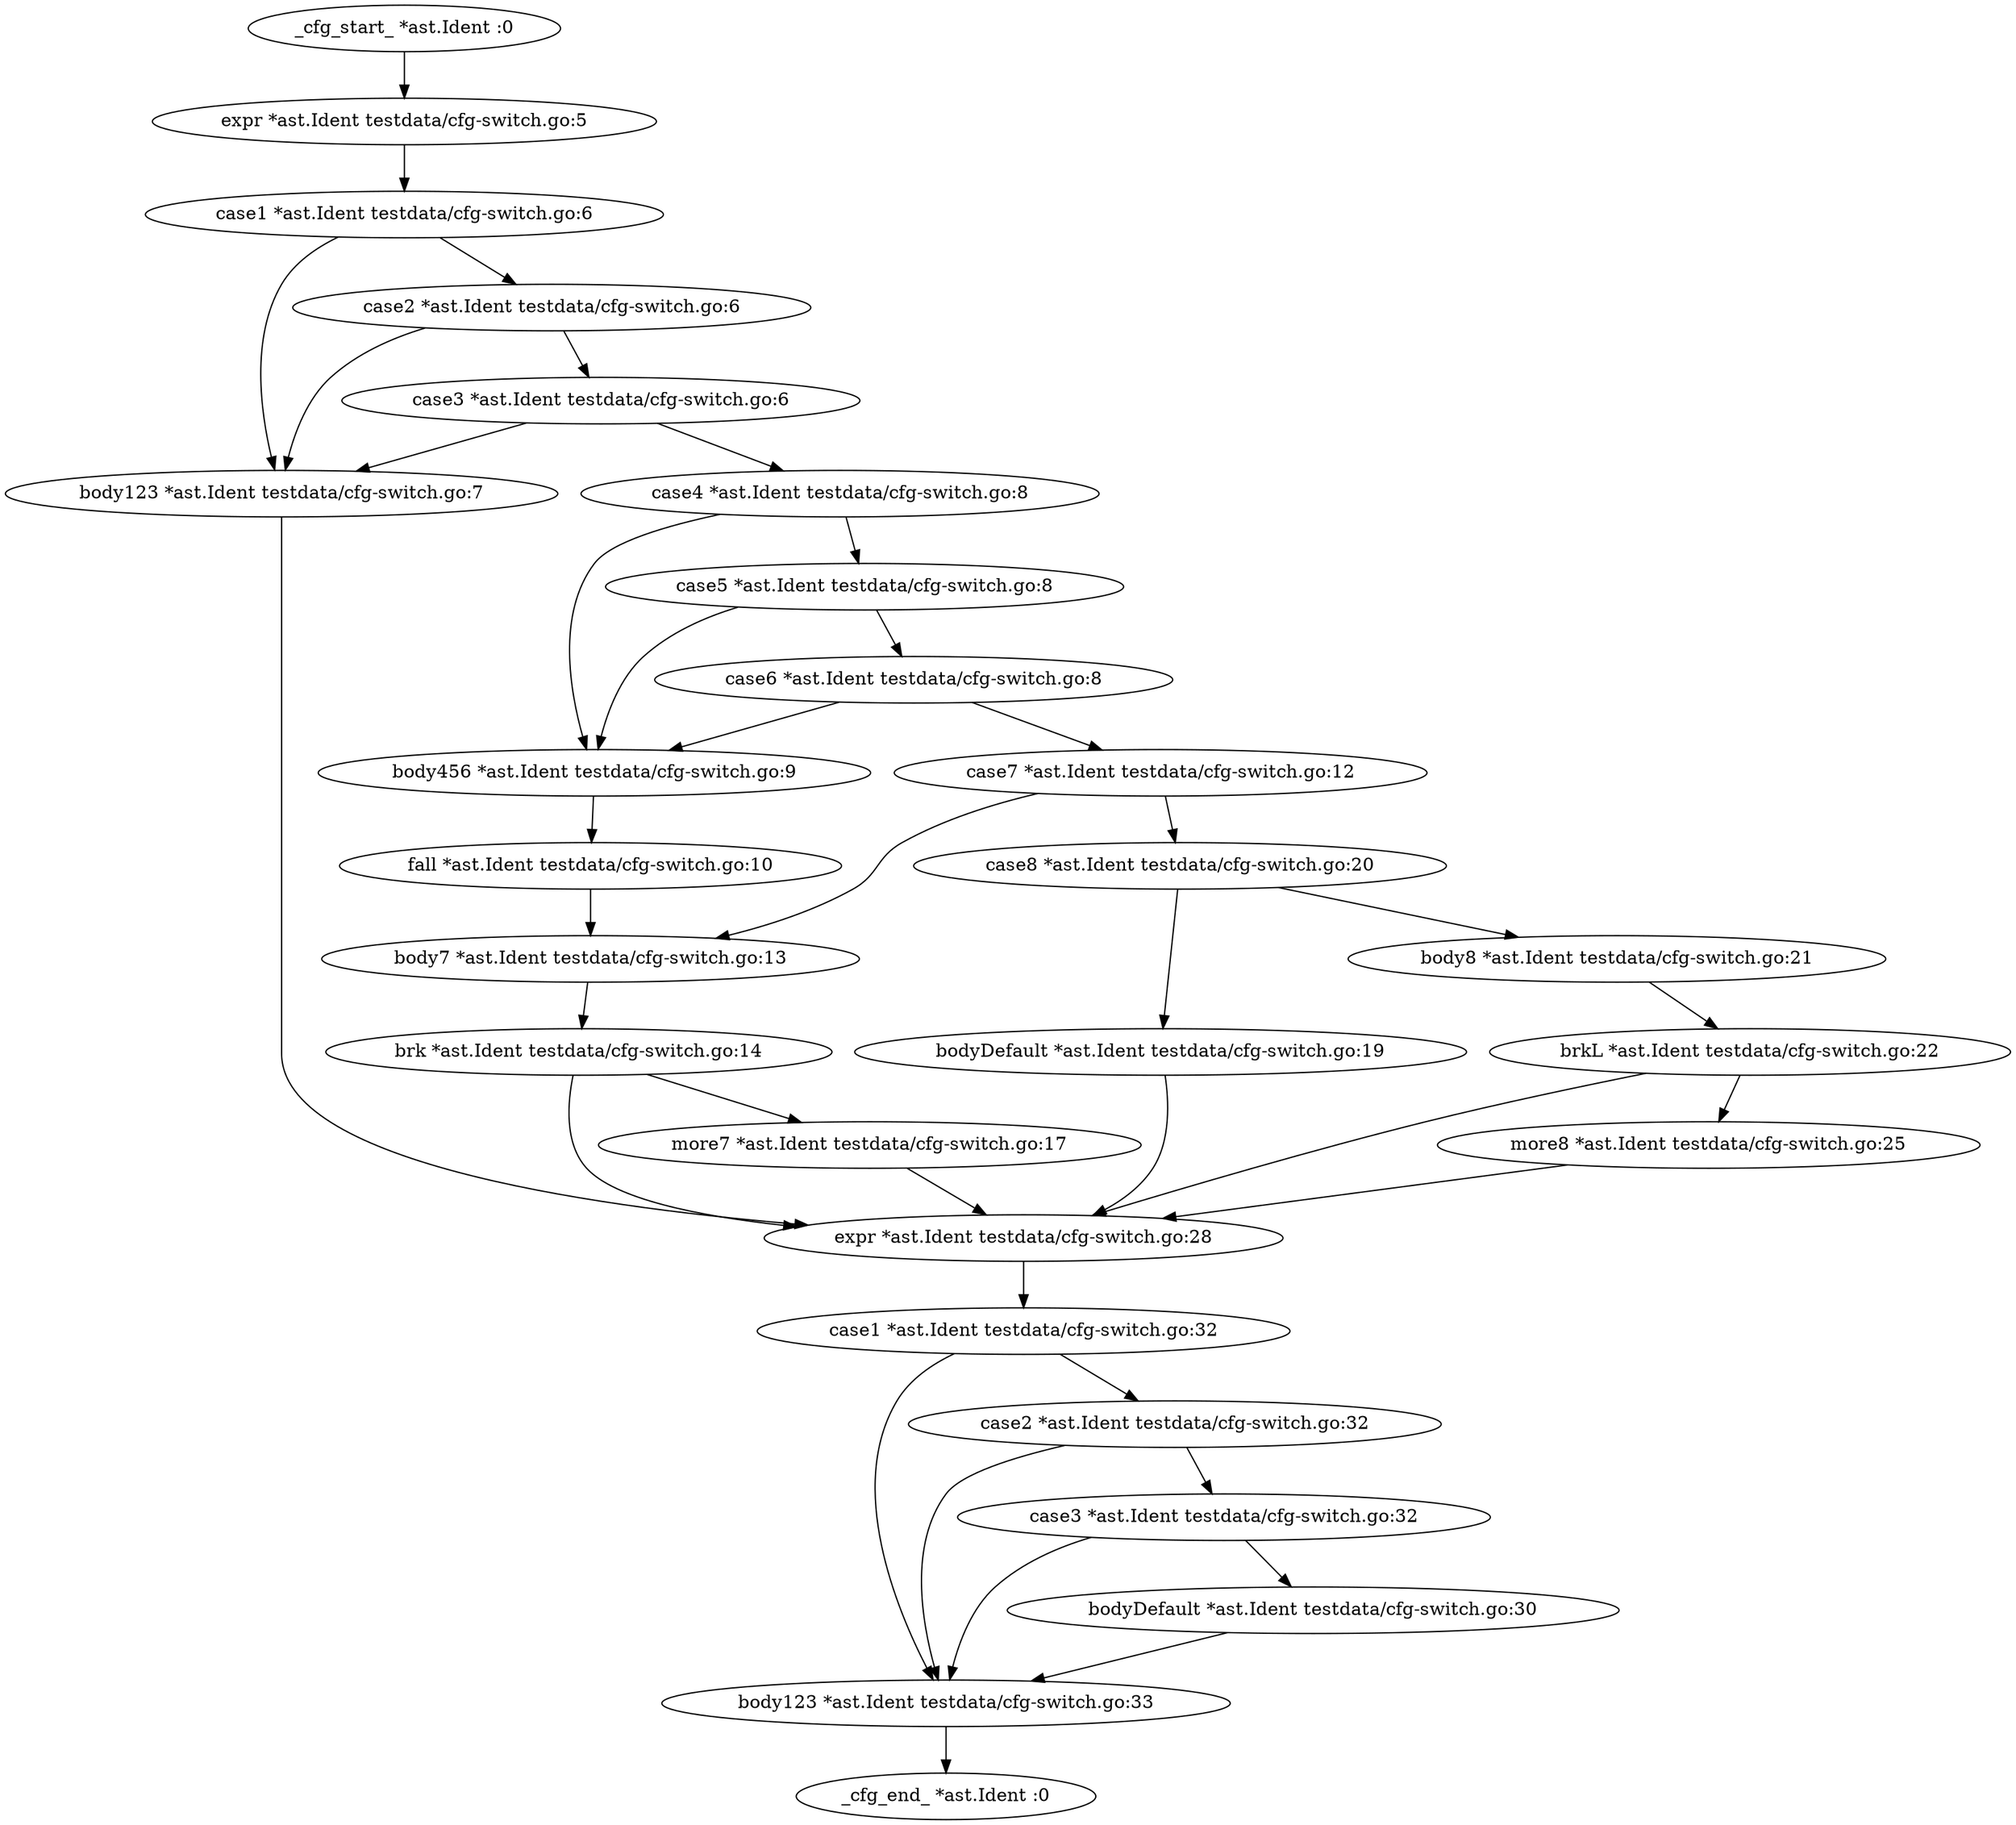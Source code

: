 digraph cfg {
n18 [label="_cfg_end_ *ast.Ident :0"];
n17 [label="body123 *ast.Ident testdata/cfg-switch.go:33"];
n17 -> n18 [label=""];
n16 [label="bodyDefault *ast.Ident testdata/cfg-switch.go:30"];
n16 -> n17 [label=""];
n15 [label="case3 *ast.Ident testdata/cfg-switch.go:32"];
n15 -> n16 [label=""];
n15 -> n17 [label=""];
n14 [label="case2 *ast.Ident testdata/cfg-switch.go:32"];
n14 -> n15 [label=""];
n14 -> n17 [label=""];
n13 [label="case1 *ast.Ident testdata/cfg-switch.go:32"];
n13 -> n14 [label=""];
n13 -> n17 [label=""];
n12 [label="expr *ast.Ident testdata/cfg-switch.go:28"];
n12 -> n13 [label=""];
n11 [label="bodyDefault *ast.Ident testdata/cfg-switch.go:19"];
n11 -> n12 [label=""];
n21 [label="more8 *ast.Ident testdata/cfg-switch.go:25"];
n21 -> n12 [label=""];
n20 [label="brkL *ast.Ident testdata/cfg-switch.go:22"];
n20 -> n12 [label=""];
n20 -> n21 [label=""];
n19 [label="body8 *ast.Ident testdata/cfg-switch.go:21"];
n19 -> n20 [label=""];
n10 [label="case8 *ast.Ident testdata/cfg-switch.go:20"];
n10 -> n11 [label=""];
n10 -> n19 [label=""];
n24 [label="more7 *ast.Ident testdata/cfg-switch.go:17"];
n24 -> n12 [label=""];
n23 [label="brk *ast.Ident testdata/cfg-switch.go:14"];
n23 -> n12 [label=""];
n23 -> n24 [label=""];
n22 [label="body7 *ast.Ident testdata/cfg-switch.go:13"];
n22 -> n23 [label=""];
n9 [label="case7 *ast.Ident testdata/cfg-switch.go:12"];
n9 -> n10 [label=""];
n9 -> n22 [label=""];
n26 [label="fall *ast.Ident testdata/cfg-switch.go:10"];
n26 -> n22 [label=""];
n25 [label="body456 *ast.Ident testdata/cfg-switch.go:9"];
n25 -> n26 [label=""];
n8 [label="case6 *ast.Ident testdata/cfg-switch.go:8"];
n8 -> n9 [label=""];
n8 -> n25 [label=""];
n7 [label="case5 *ast.Ident testdata/cfg-switch.go:8"];
n7 -> n8 [label=""];
n7 -> n25 [label=""];
n6 [label="case4 *ast.Ident testdata/cfg-switch.go:8"];
n6 -> n7 [label=""];
n6 -> n25 [label=""];
n27 [label="body123 *ast.Ident testdata/cfg-switch.go:7"];
n27 -> n12 [label=""];
n5 [label="case3 *ast.Ident testdata/cfg-switch.go:6"];
n5 -> n6 [label=""];
n5 -> n27 [label=""];
n4 [label="case2 *ast.Ident testdata/cfg-switch.go:6"];
n4 -> n5 [label=""];
n4 -> n27 [label=""];
n3 [label="case1 *ast.Ident testdata/cfg-switch.go:6"];
n3 -> n4 [label=""];
n3 -> n27 [label=""];
n2 [label="expr *ast.Ident testdata/cfg-switch.go:5"];
n2 -> n3 [label=""];
n1 [label="_cfg_start_ *ast.Ident :0"];
n1 -> n2 [label=""];
}

